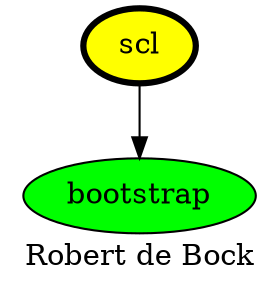 digraph PhiloDilemma {
  label = "Robert de Bock" ;
  overlap=false
  {
    bootstrap [fillcolor=green style=filled]
    scl [fillcolor=yellow style=filled penwidth=3]
  }
  scl -> bootstrap
}
